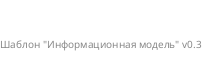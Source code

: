 @startuml


right footer \n\nШаблон "Информационная модель" v0.3

skinparam object {
    BorderColor dimgray
}

skinparam arrowcolor dimgray

skinparam shadowing false
skinparam wrapwidth 250
skinparam RoundCorner 11

!$footer = ""
!$current_object = ""

!unquoted procedure $object($label, $title = "", $descr = "")
    !if $title == ""
        object $label #ivory
    !else
        !$out = "//" + $label + "//\n**" + $title + "**"
        !if $descr != ""
            !$out = $out + "\n<size:9>//" + $descr + "//"
        !endif
        object "$out" as $label #ivory
    !endif
    !$current_object=$label
!endprocedure




!unquoted function $getDef($def)
    !if $def == ""
        !return ""
    !else
        !return "<color:#bfbfbf> = " + $def + " </color>"
    !endif
!endfunction

!$ReqMarker = "<color:red>*</color>"

!unquoted procedure $property($id, $name, $descr = "", $type = "строка", $def="", $req="false")
    !$rm = " "
    !if $req=="true"
        !$rm = $ReqMarker
    !endif
    'title columns
    !$out = '<#transparent,#f0f0f0>|""' + $rm + $id + '"" | ""<b>' + $name+ '</b>"" |'
    'type column
    !$out = $out + "<color:gray>// " + $type + " //</color>" + $getDef($def) + "|"
    'comment column
    !$out = $out + "<color:green><i> " + $descr + " </color>|"
    $out
!endprocedure

!unquoted procedure $entry($id, $name, $descr = "")
    !$rm = " "
    !if $req=="true"
        !$rm = $ReqMarker
    !endif
    'title columns
    !$out = '<#transparent,#f0f0f0>|""' + $rm + $id + '"" | ""<b>' + $name+ '</b>"" |'
    'comment column
    !$out = $out + "<color:green><i> " + $descr + " </color>|"
    $out
!endprocedure




!unquoted procedure $link($from, $label, $to, $d="", $req=false, $l="-", $b = "", $e=">", $mb="", $me="")
    !$outl = ""
    !$outd = $d
    !if $label != ""
        !if $req=="true"
            !$outl = $ReqMarker
        !endif
        !$outl = ": " + $outl +  $label
    !endif
    !$arrow = " " + $b + $l + $outd + $l + $e + " "
    !if $me != ""
        !$me = '"' + $me + '"'
    !endif
    !if $mb != ""
        !$mb = '"' + $mb + '"'
    !endif
    !$footer = $footer + %newline() + $from + $mb + $arrow + $me + $to + $outl
!endprocedure

!unquoted procedure $linkTo($label, $to, $d="", $req=false, $l="-", $b = "", $e=">", $mb="", $me="")
    $link($current_object, $label, $to, $d, $req, $l, $b, $e, $mb, $me)
!endprocedure

!unquoted procedure $contains($to, $d="", $req=false,  $mb="", $me="")
    $link_contains($current_object, $to, $d, $req, $mb, $me)
!endprocedure

!unquoted procedure $link_contains($from, $to, $d="", $req=false,  $mb="", $me="")
    $link($from, "содержит", $to, $d=$d, $req=$req, $l="-", $b = "*", $e=">",  $mb=$mb, $me=$me)
!endprocedure

!unquoted procedure write_footer()
    $footer
!endprocedure


!function $under($target)   !return "-[hidden]u-" + $target
!function $above($target)   !return "-[hidden]-"  + $target
!function $leftof($target)  !return "-[hidden]r-" + $target
!function $rightof($target) !return "-[hidden]l-" + $target


@enduml